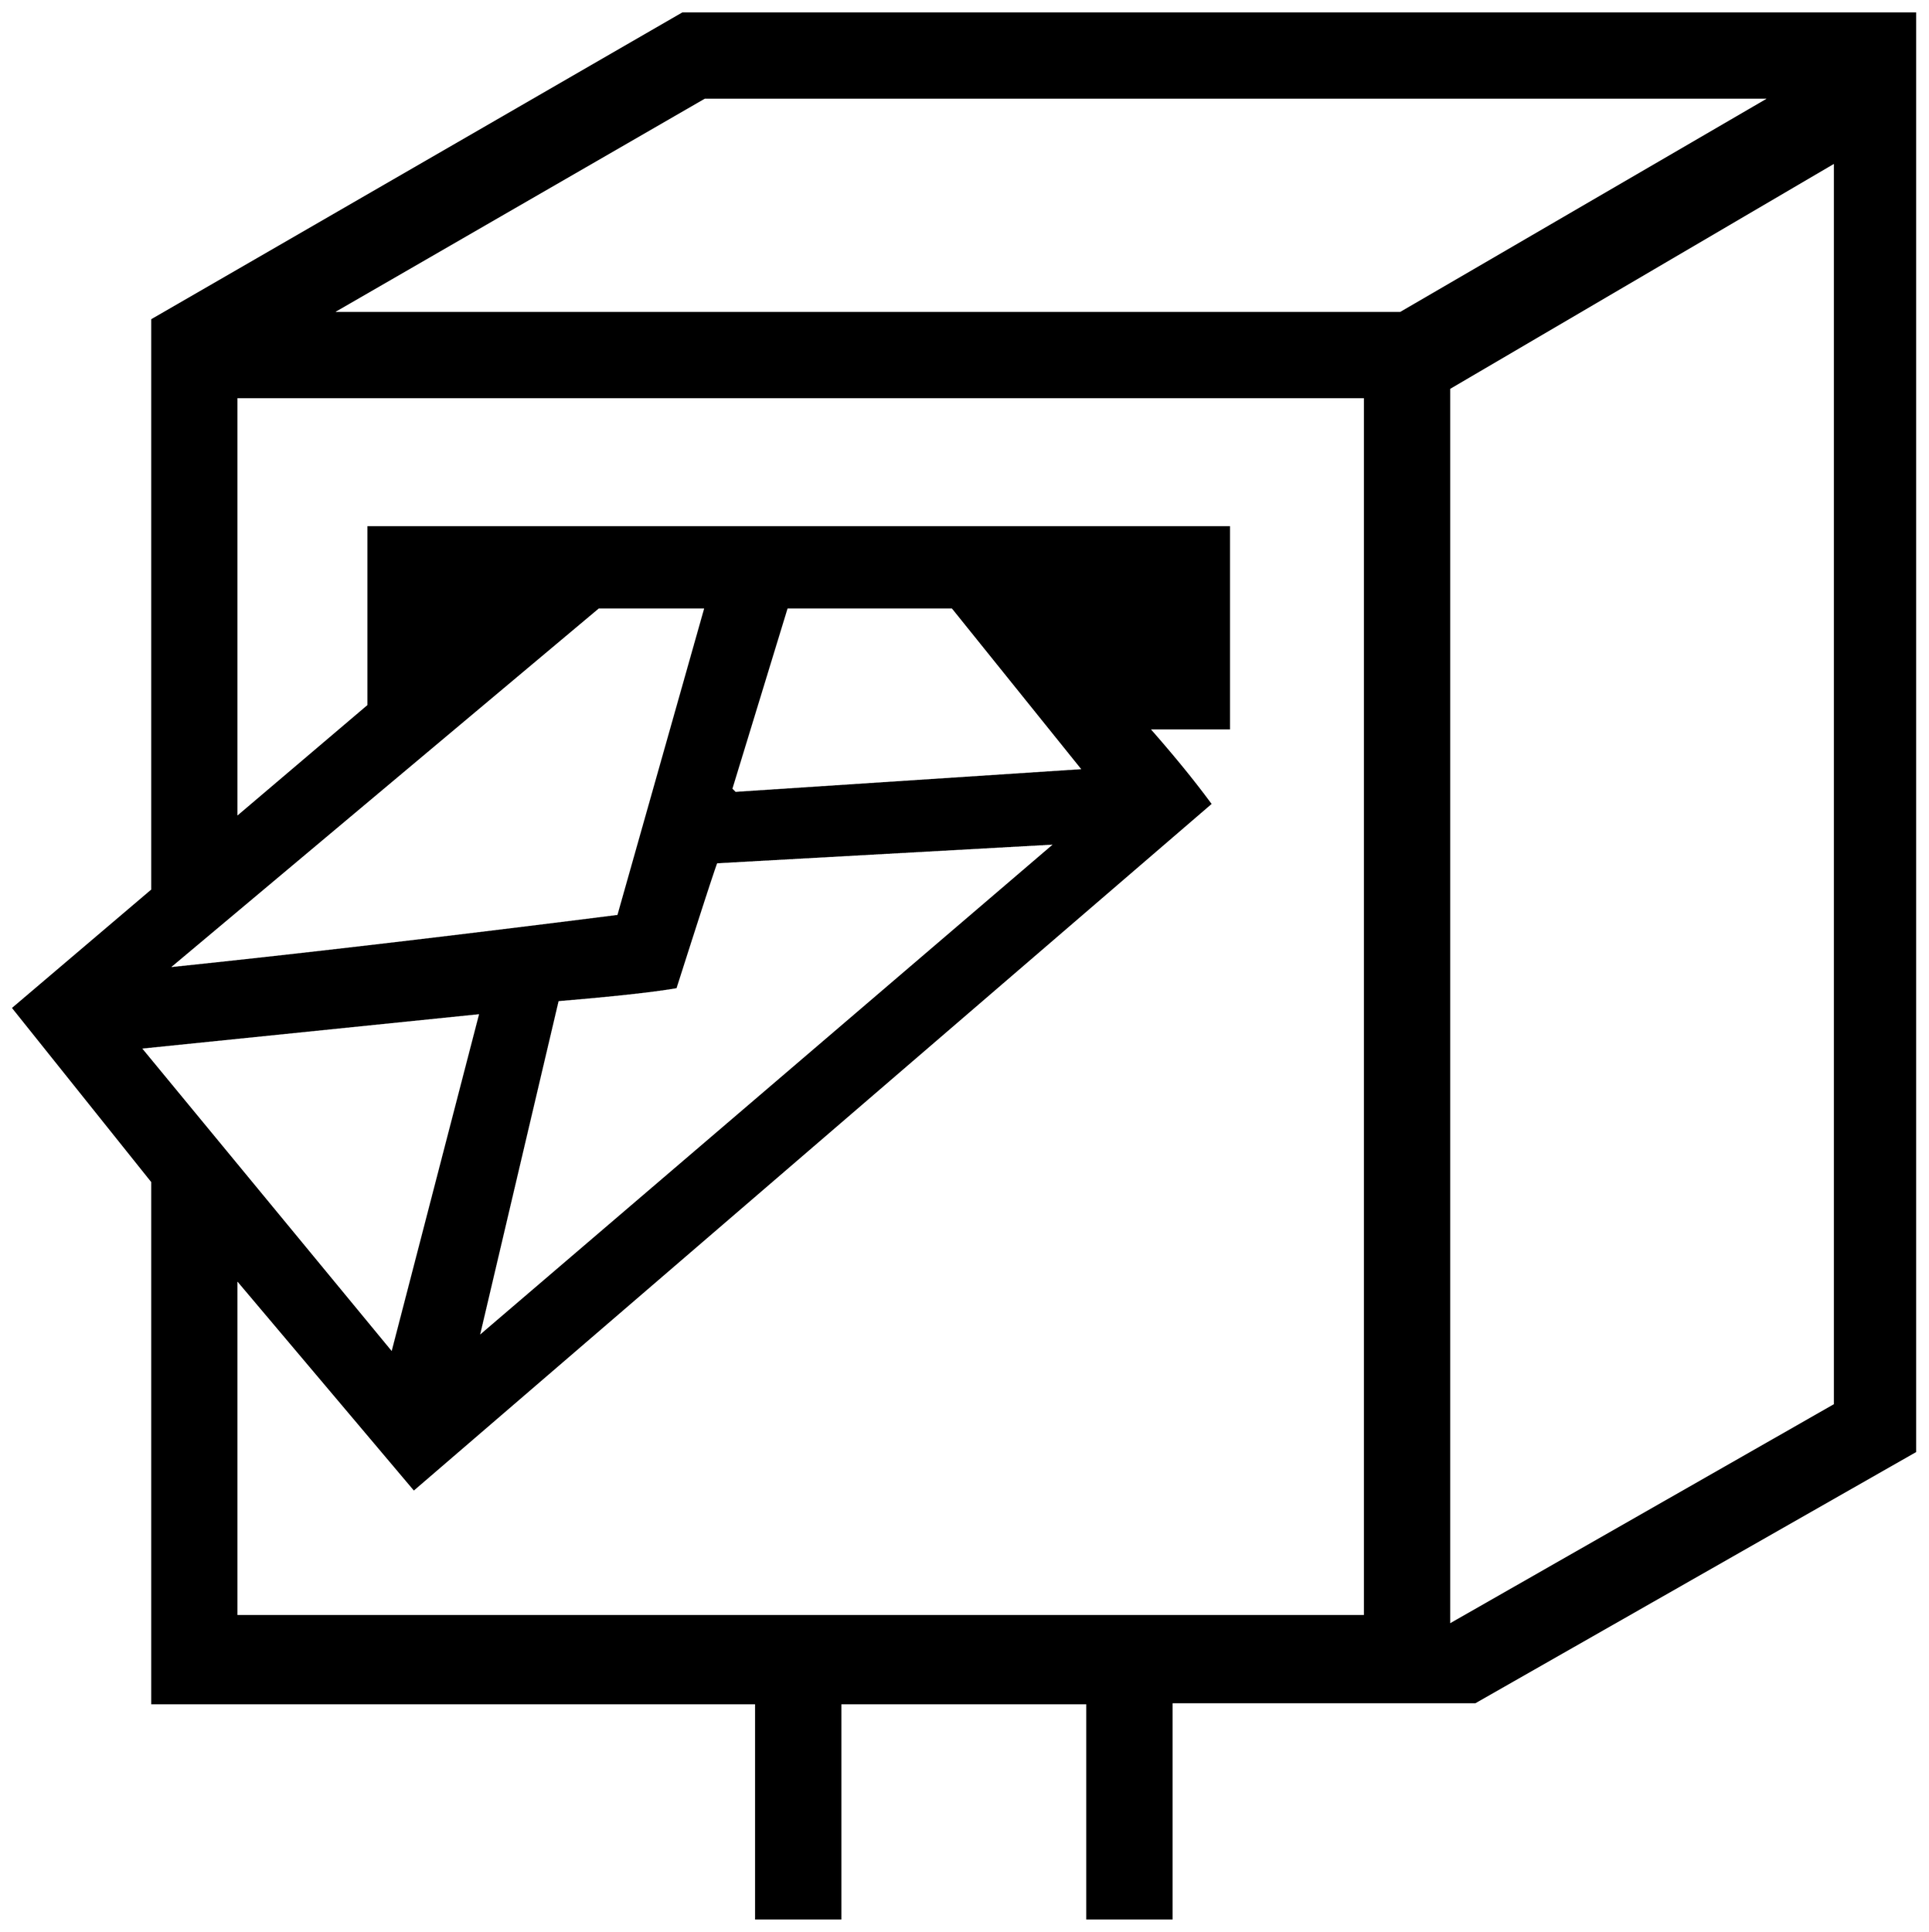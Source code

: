 


\begin{tikzpicture}[y=0.80pt, x=0.80pt, yscale=-1.0, xscale=1.0, inner sep=0pt, outer sep=0pt]
\begin{scope}[shift={(100.0,1702.0)},nonzero rule]
  \path[draw=.,fill=.,line width=1.600pt] (2000.0,-89.0) --
    (1556.0,164.0) -- (1250.0,164.0) -- (1250.0,382.0) --
    (1165.0,382.0) -- (1165.0,165.0) -- (916.0,165.0) --
    (916.0,382.0) -- (831.0,382.0) -- (831.0,165.0) --
    (222.0,165.0) -- (222.0,-361.0) -- (82.0,-536.0) --
    (222.0,-655.0) -- (222.0,-1230.0) -- (757.0,-1539.0) --
    (2000.0,-1539.0) -- (2000.0,-89.0) -- cycle(1854.0,-1454.0)
    -- (779.0,-1454.0) -- (403.0,-1237.0) -- (1481.0,-1237.0) --
    (1854.0,-1454.0) -- cycle(1919.0,-136.0) -- (1919.0,-1389.0)
    -- (1530.0,-1161.0) -- (1530.0,86.0) -- (1919.0,-136.0) --
    cycle(1161.0,-776.0) -- (1029.0,-940.0) -- (862.0,-940.0) --
    (806.0,-757.0) -- (810.0,-753.0) -- (1161.0,-776.0) --
    cycle(1445.0,77.0) -- (1445.0,-1152.0) -- (307.0,-1152.0) --
    (307.0,-728.0) -- (440.0,-841.0) -- (440.0,-1021.0) --
    (1308.0,-1021.0) -- (1308.0,-818.0) -- (1227.0,-818.0) ..
    controls (1251.667,-790.0) and (1272.333,-764.667) ..
    (1289.0,-742.0) -- (486.0,-51.0) -- (307.0,-263.0) --
    (307.0,77.0) -- (1445.0,77.0) -- cycle(1133.0,-702.0) --
    (791.0,-683.0) .. controls (788.333,-676.333) and (774.667,-634.333)
    .. (750.0,-557.0) .. controls (726.667,-553.0) and
    (687.0,-548.667) .. (631.0,-544.0) -- (551.0,-204.0) --
    (1133.0,-702.0) -- cycle(780.0,-940.0) -- (672.0,-940.0) --
    (238.0,-576.0) .. controls (366.667,-589.333) and (518.0,-607.0)
    .. (692.0,-629.0) -- (780.0,-940.0) -- cycle(553.0,-531.0)
    -- (210.0,-496.0) -- (464.0,-188.0) -- (553.0,-531.0) --
    cycle;
\end{scope}

\end{tikzpicture}

